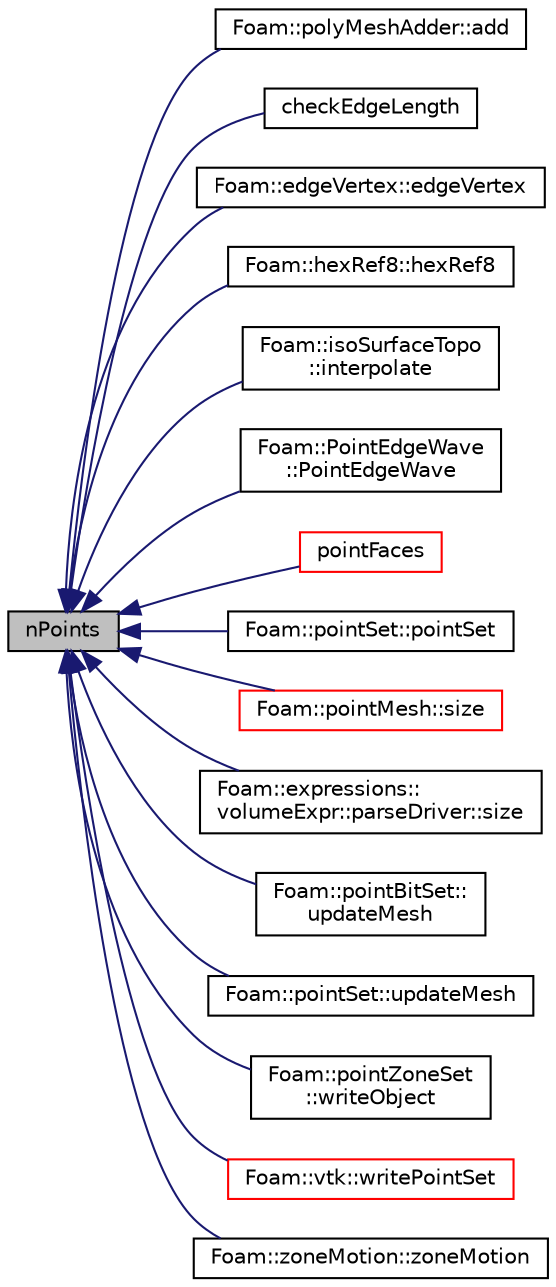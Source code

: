 digraph "nPoints"
{
  bgcolor="transparent";
  edge [fontname="Helvetica",fontsize="10",labelfontname="Helvetica",labelfontsize="10"];
  node [fontname="Helvetica",fontsize="10",shape=record];
  rankdir="LR";
  Node1 [label="nPoints",height=0.2,width=0.4,color="black", fillcolor="grey75", style="filled" fontcolor="black"];
  Node1 -> Node2 [dir="back",color="midnightblue",fontsize="10",style="solid",fontname="Helvetica"];
  Node2 [label="Foam::polyMeshAdder::add",height=0.2,width=0.4,color="black",URL="$classFoam_1_1polyMeshAdder.html#a24c9d73a4265ffdfd8fd7fc1c73a1cdc",tooltip="Add two polyMeshes. Returns new polyMesh and map construct. "];
  Node1 -> Node3 [dir="back",color="midnightblue",fontsize="10",style="solid",fontname="Helvetica"];
  Node3 [label="checkEdgeLength",height=0.2,width=0.4,color="black",URL="$classFoam_1_1primitiveMesh.html#a145e84d8bfb7889e6d5ec9031dd24b76",tooltip="Check edge length. "];
  Node1 -> Node4 [dir="back",color="midnightblue",fontsize="10",style="solid",fontname="Helvetica"];
  Node4 [label="Foam::edgeVertex::edgeVertex",height=0.2,width=0.4,color="black",URL="$classFoam_1_1edgeVertex.html#a682dabc9c9887be413338d437a940a10",tooltip="Construct from mesh. "];
  Node1 -> Node5 [dir="back",color="midnightblue",fontsize="10",style="solid",fontname="Helvetica"];
  Node5 [label="Foam::hexRef8::hexRef8",height=0.2,width=0.4,color="black",URL="$classFoam_1_1hexRef8.html#a38c122950a32c54a78c49acb2637ac88",tooltip="Construct from mesh, read_if_present refinement data. "];
  Node1 -> Node6 [dir="back",color="midnightblue",fontsize="10",style="solid",fontname="Helvetica"];
  Node6 [label="Foam::isoSurfaceTopo\l::interpolate",height=0.2,width=0.4,color="black",URL="$classFoam_1_1isoSurfaceTopo.html#afe73764b2109ee88d2d0bb33a6584167"];
  Node1 -> Node7 [dir="back",color="midnightblue",fontsize="10",style="solid",fontname="Helvetica"];
  Node7 [label="Foam::PointEdgeWave\l::PointEdgeWave",height=0.2,width=0.4,color="black",URL="$classFoam_1_1PointEdgeWave.html#a2acf5f1740269f65a112834959593bec",tooltip="Construct from mesh, list of changed points with the Type. "];
  Node1 -> Node8 [dir="back",color="midnightblue",fontsize="10",style="solid",fontname="Helvetica"];
  Node8 [label="pointFaces",height=0.2,width=0.4,color="red",URL="$classFoam_1_1primitiveMesh.html#a758f775d09e1be4cdd80daea4e402f55"];
  Node1 -> Node9 [dir="back",color="midnightblue",fontsize="10",style="solid",fontname="Helvetica"];
  Node9 [label="Foam::pointSet::pointSet",height=0.2,width=0.4,color="black",URL="$classFoam_1_1pointSet.html#a2d34ca7716147fea8d1c67d9c06743fb",tooltip="Construct empty with initial size for labelHashSet. "];
  Node1 -> Node10 [dir="back",color="midnightblue",fontsize="10",style="solid",fontname="Helvetica"];
  Node10 [label="Foam::pointMesh::size",height=0.2,width=0.4,color="red",URL="$classFoam_1_1pointMesh.html#a65cea301e2d6033c43932d12d91c792f",tooltip="Return number of points. "];
  Node1 -> Node11 [dir="back",color="midnightblue",fontsize="10",style="solid",fontname="Helvetica"];
  Node11 [label="Foam::expressions::\lvolumeExpr::parseDriver::size",height=0.2,width=0.4,color="black",URL="$classFoam_1_1expressions_1_1volumeExpr_1_1parseDriver.html#a7922dca9731d7c5a088c26b6d6e0b3c2",tooltip="Field size associated with different geometric field types. "];
  Node1 -> Node12 [dir="back",color="midnightblue",fontsize="10",style="solid",fontname="Helvetica"];
  Node12 [label="Foam::pointBitSet::\lupdateMesh",height=0.2,width=0.4,color="black",URL="$classFoam_1_1pointBitSet.html#ac7d581e56f61ad4d997421e3a7470d42",tooltip="Update any stored data for new labels. "];
  Node1 -> Node13 [dir="back",color="midnightblue",fontsize="10",style="solid",fontname="Helvetica"];
  Node13 [label="Foam::pointSet::updateMesh",height=0.2,width=0.4,color="black",URL="$classFoam_1_1pointSet.html#ac7d581e56f61ad4d997421e3a7470d42",tooltip="Update any stored data for new labels. "];
  Node1 -> Node14 [dir="back",color="midnightblue",fontsize="10",style="solid",fontname="Helvetica"];
  Node14 [label="Foam::pointZoneSet\l::writeObject",height=0.2,width=0.4,color="black",URL="$classFoam_1_1pointZoneSet.html#a5430b425d45707135d4187554c7ce52d",tooltip="Write pointZone. "];
  Node1 -> Node15 [dir="back",color="midnightblue",fontsize="10",style="solid",fontname="Helvetica"];
  Node15 [label="Foam::vtk::writePointSet",height=0.2,width=0.4,color="red",URL="$namespaceFoam_1_1vtk.html#a51048c3cf291d6f77d5dbf09869d3840",tooltip="Write pointSet to VTK polydata file. "];
  Node1 -> Node16 [dir="back",color="midnightblue",fontsize="10",style="solid",fontname="Helvetica"];
  Node16 [label="Foam::zoneMotion::zoneMotion",height=0.2,width=0.4,color="black",URL="$classFoam_1_1zoneMotion.html#ab542405b7fcbc09b790f2c36dbb15e83",tooltip="Construct from dictionary. "];
}
